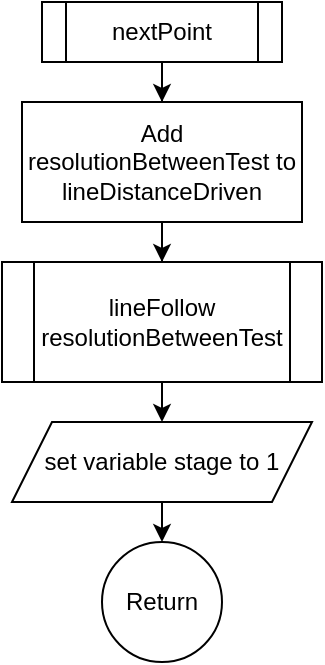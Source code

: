 <mxfile version="22.1.9" type="device">
  <diagram name="Page-1" id="vxbAnOGtSHBRn6gay8aa">
    <mxGraphModel dx="804" dy="1338" grid="1" gridSize="10" guides="1" tooltips="1" connect="1" arrows="1" fold="1" page="1" pageScale="1" pageWidth="850" pageHeight="1100" math="0" shadow="0">
      <root>
        <mxCell id="0" />
        <mxCell id="1" parent="0" />
        <mxCell id="ujV3Wevh76F6YG5X3Voo-3" value="" style="edgeStyle=orthogonalEdgeStyle;rounded=0;orthogonalLoop=1;jettySize=auto;html=1;" parent="1" source="ujV3Wevh76F6YG5X3Voo-1" target="ujV3Wevh76F6YG5X3Voo-2" edge="1">
          <mxGeometry relative="1" as="geometry" />
        </mxCell>
        <mxCell id="ujV3Wevh76F6YG5X3Voo-1" value="nextPoint" style="shape=process;whiteSpace=wrap;html=1;backgroundOutline=1;" parent="1" vertex="1">
          <mxGeometry x="170" y="110" width="120" height="30" as="geometry" />
        </mxCell>
        <mxCell id="ujV3Wevh76F6YG5X3Voo-5" value="" style="edgeStyle=orthogonalEdgeStyle;rounded=0;orthogonalLoop=1;jettySize=auto;html=1;entryX=0.5;entryY=0;entryDx=0;entryDy=0;" parent="1" source="ujV3Wevh76F6YG5X3Voo-2" target="ujV3Wevh76F6YG5X3Voo-6" edge="1">
          <mxGeometry relative="1" as="geometry">
            <mxPoint x="230" y="240" as="targetPoint" />
          </mxGeometry>
        </mxCell>
        <mxCell id="ujV3Wevh76F6YG5X3Voo-2" value="Add resolutionBetweenTest to lineDistanceDriven" style="whiteSpace=wrap;html=1;" parent="1" vertex="1">
          <mxGeometry x="160" y="160" width="140" height="60" as="geometry" />
        </mxCell>
        <mxCell id="ujV3Wevh76F6YG5X3Voo-10" style="edgeStyle=orthogonalEdgeStyle;rounded=0;orthogonalLoop=1;jettySize=auto;html=1;exitX=0.5;exitY=1;exitDx=0;exitDy=0;entryX=0.5;entryY=0;entryDx=0;entryDy=0;" parent="1" source="ujV3Wevh76F6YG5X3Voo-6" target="ujV3Wevh76F6YG5X3Voo-9" edge="1">
          <mxGeometry relative="1" as="geometry" />
        </mxCell>
        <mxCell id="ujV3Wevh76F6YG5X3Voo-6" value="lineFollow&lt;br&gt;resolutionBetweenTest" style="shape=process;whiteSpace=wrap;html=1;backgroundOutline=1;" parent="1" vertex="1">
          <mxGeometry x="150" y="240" width="160" height="60" as="geometry" />
        </mxCell>
        <mxCell id="ujV3Wevh76F6YG5X3Voo-7" value="Return" style="ellipse;whiteSpace=wrap;html=1;aspect=fixed;" parent="1" vertex="1">
          <mxGeometry x="200" y="380" width="60" height="60" as="geometry" />
        </mxCell>
        <mxCell id="ujV3Wevh76F6YG5X3Voo-11" style="edgeStyle=orthogonalEdgeStyle;rounded=0;orthogonalLoop=1;jettySize=auto;html=1;exitX=0.5;exitY=1;exitDx=0;exitDy=0;entryX=0.5;entryY=0;entryDx=0;entryDy=0;" parent="1" source="ujV3Wevh76F6YG5X3Voo-9" target="ujV3Wevh76F6YG5X3Voo-7" edge="1">
          <mxGeometry relative="1" as="geometry" />
        </mxCell>
        <mxCell id="ujV3Wevh76F6YG5X3Voo-9" value="set variable stage to 1" style="shape=parallelogram;perimeter=parallelogramPerimeter;whiteSpace=wrap;html=1;fixedSize=1;" parent="1" vertex="1">
          <mxGeometry x="155" y="320" width="150" height="40" as="geometry" />
        </mxCell>
      </root>
    </mxGraphModel>
  </diagram>
</mxfile>
